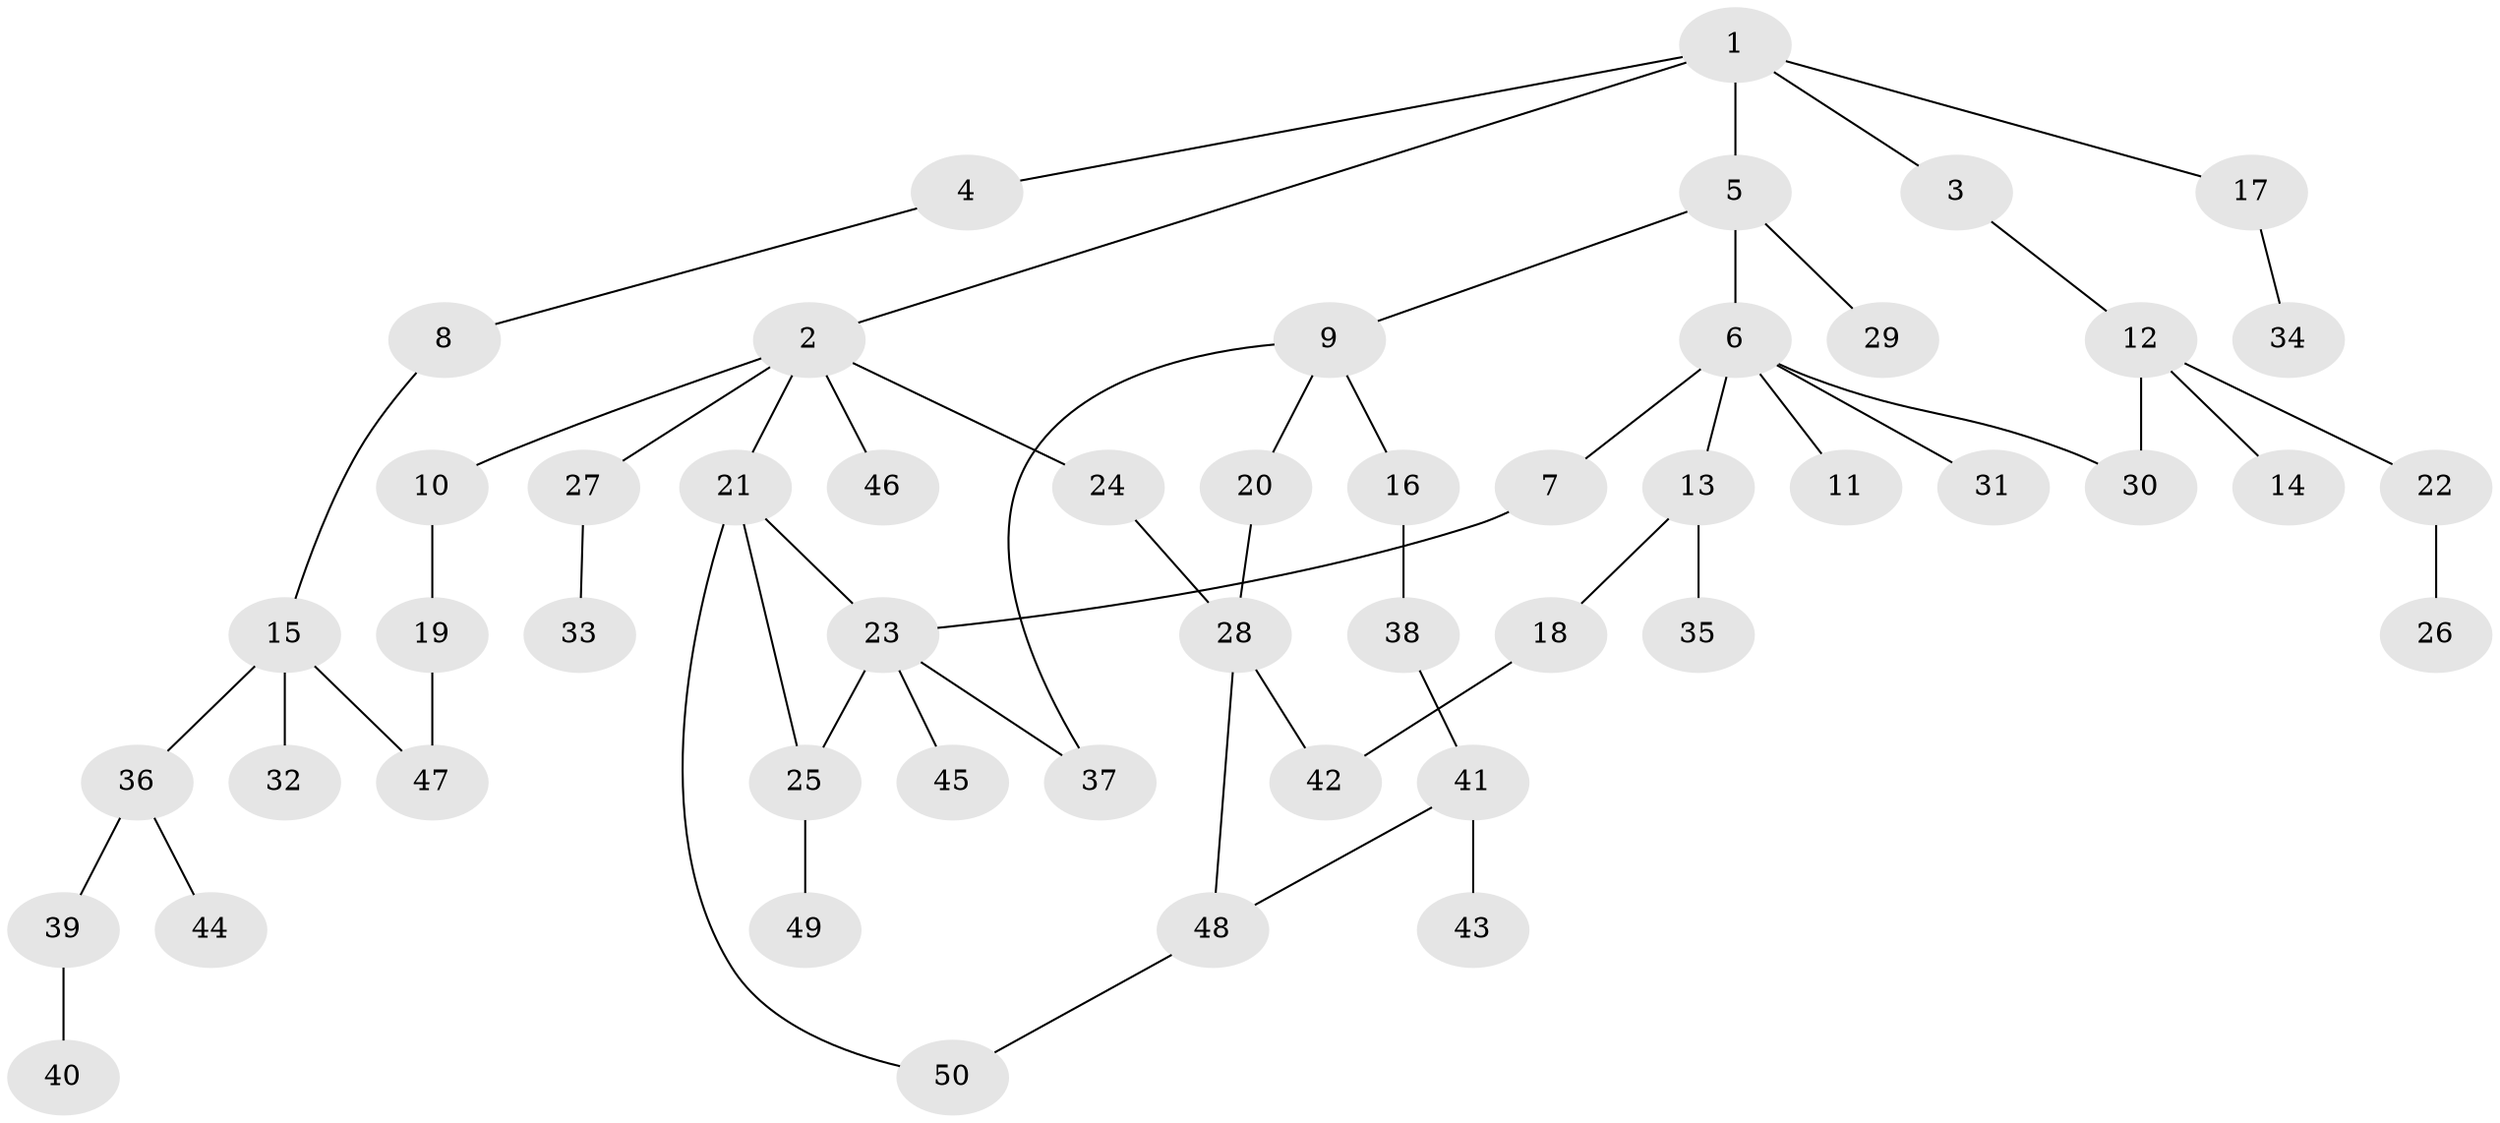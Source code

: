 // Generated by graph-tools (version 1.1) at 2025/42/03/09/25 04:42:57]
// undirected, 50 vertices, 58 edges
graph export_dot {
graph [start="1"]
  node [color=gray90,style=filled];
  1;
  2;
  3;
  4;
  5;
  6;
  7;
  8;
  9;
  10;
  11;
  12;
  13;
  14;
  15;
  16;
  17;
  18;
  19;
  20;
  21;
  22;
  23;
  24;
  25;
  26;
  27;
  28;
  29;
  30;
  31;
  32;
  33;
  34;
  35;
  36;
  37;
  38;
  39;
  40;
  41;
  42;
  43;
  44;
  45;
  46;
  47;
  48;
  49;
  50;
  1 -- 2;
  1 -- 3;
  1 -- 4;
  1 -- 5;
  1 -- 17;
  2 -- 10;
  2 -- 21;
  2 -- 24;
  2 -- 27;
  2 -- 46;
  3 -- 12;
  4 -- 8;
  5 -- 6;
  5 -- 9;
  5 -- 29;
  6 -- 7;
  6 -- 11;
  6 -- 13;
  6 -- 30;
  6 -- 31;
  7 -- 23;
  8 -- 15;
  9 -- 16;
  9 -- 20;
  9 -- 37;
  10 -- 19;
  12 -- 14;
  12 -- 22;
  12 -- 30;
  13 -- 18;
  13 -- 35;
  15 -- 32;
  15 -- 36;
  15 -- 47;
  16 -- 38;
  17 -- 34;
  18 -- 42;
  19 -- 47;
  20 -- 28;
  21 -- 23;
  21 -- 25;
  21 -- 50;
  22 -- 26;
  23 -- 37;
  23 -- 45;
  23 -- 25;
  24 -- 28;
  25 -- 49;
  27 -- 33;
  28 -- 42;
  28 -- 48;
  36 -- 39;
  36 -- 44;
  38 -- 41;
  39 -- 40;
  41 -- 43;
  41 -- 48;
  48 -- 50;
}

